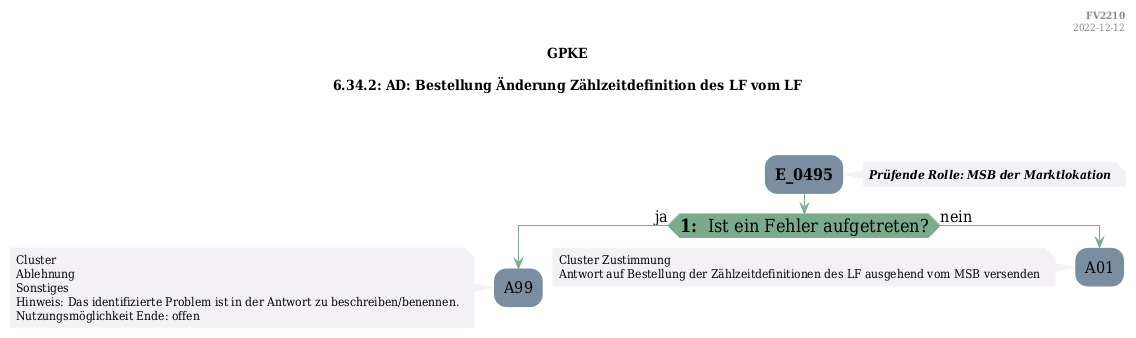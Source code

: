 @startuml
skinparam Shadowing false
skinparam NoteBorderColor #f3f1f6
skinparam NoteBackgroundColor #f3f1f6
skinparam NoteFontSize 12
skinparam ActivityBorderColor none
skinparam ActivityBackgroundColor #7a8da1
skinparam ActivityFontSize 16
skinparam ArrowColor #7aab8a
skinparam ArrowFontSize 16
skinparam ActivityDiamondBackgroundColor #7aab8a
skinparam ActivityDiamondBorderColor #7aab8a
skinparam ActivityDiamondFontSize 18
skinparam defaultFontName DejaVu Serif Condensed
skinparam ActivityEndColor #669580

header
<b>FV2210
2022-12-12
endheader

title
GPKE

6.34.2: AD: Bestellung Änderung Zählzeitdefinition des LF vom LF



end title
:<b>E_0495</b>;
note right
<b><i>Prüfende Rolle: MSB der Marktlokation
end note

if (<b>1: </b> Ist ein Fehler aufgetreten?) then (ja)
    :A99;
    note left
        Cluster 
        Ablehnung
        Sonstiges
        Hinweis: Das identifizierte Problem ist in der Antwort zu beschreiben/benennen.
        Nutzungsmöglichkeit Ende: offen
    endnote
    kill;
else (nein)
    :A01;
    note left
        Cluster Zustimmung
        Antwort auf Bestellung der Zählzeitdefinitionen des LF ausgehend vom MSB versenden
    endnote
    kill;
endif

@enduml
